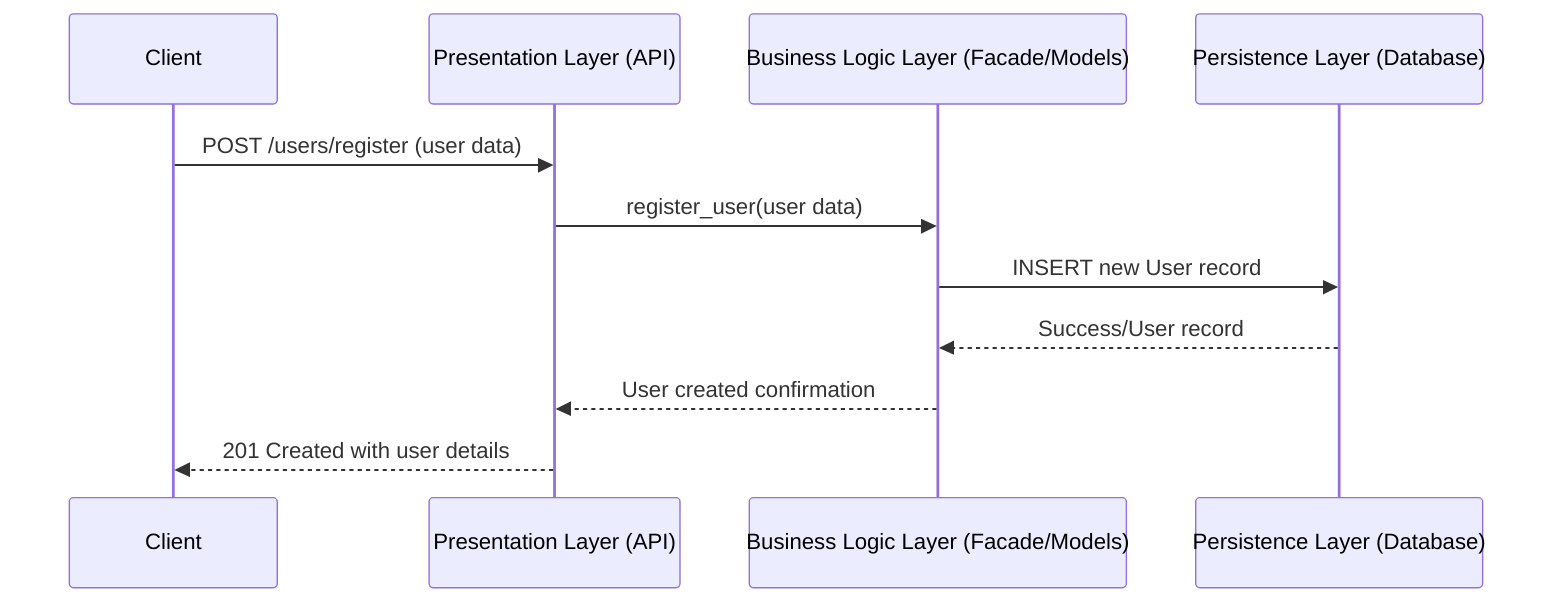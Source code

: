 sequenceDiagram
    participant Client
    participant API as Presentation Layer (API)
    participant BL as Business Logic Layer (Facade/Models)
    participant DB as Persistence Layer (Database)

    Client->>API: POST /users/register (user data)
    API->>BL: register_user(user data)
    BL->>DB: INSERT new User record
    DB-->>BL: Success/User record
    BL-->>API: User created confirmation
    API-->>Client: 201 Created with user details